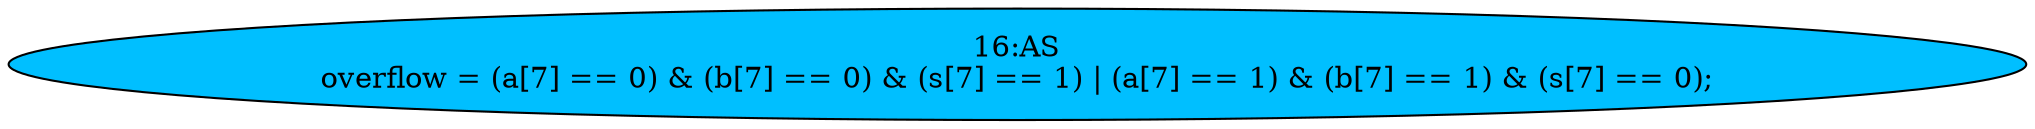 strict digraph "" {
	node [label="\N"];
	"16:AS"	[ast="<pyverilog.vparser.ast.Assign object at 0x7f376af78690>",
		def_var="['overflow']",
		fillcolor=deepskyblue,
		label="16:AS
overflow = (a[7] == 0) & (b[7] == 0) & (s[7] == 1) | (a[7] == 1) & (b[7] == 1) & (s[7] == 0);",
		statements="[]",
		style=filled,
		typ=Assign,
		use_var="['a', 'b', 's', 'a', 'b', 's']"];
}
